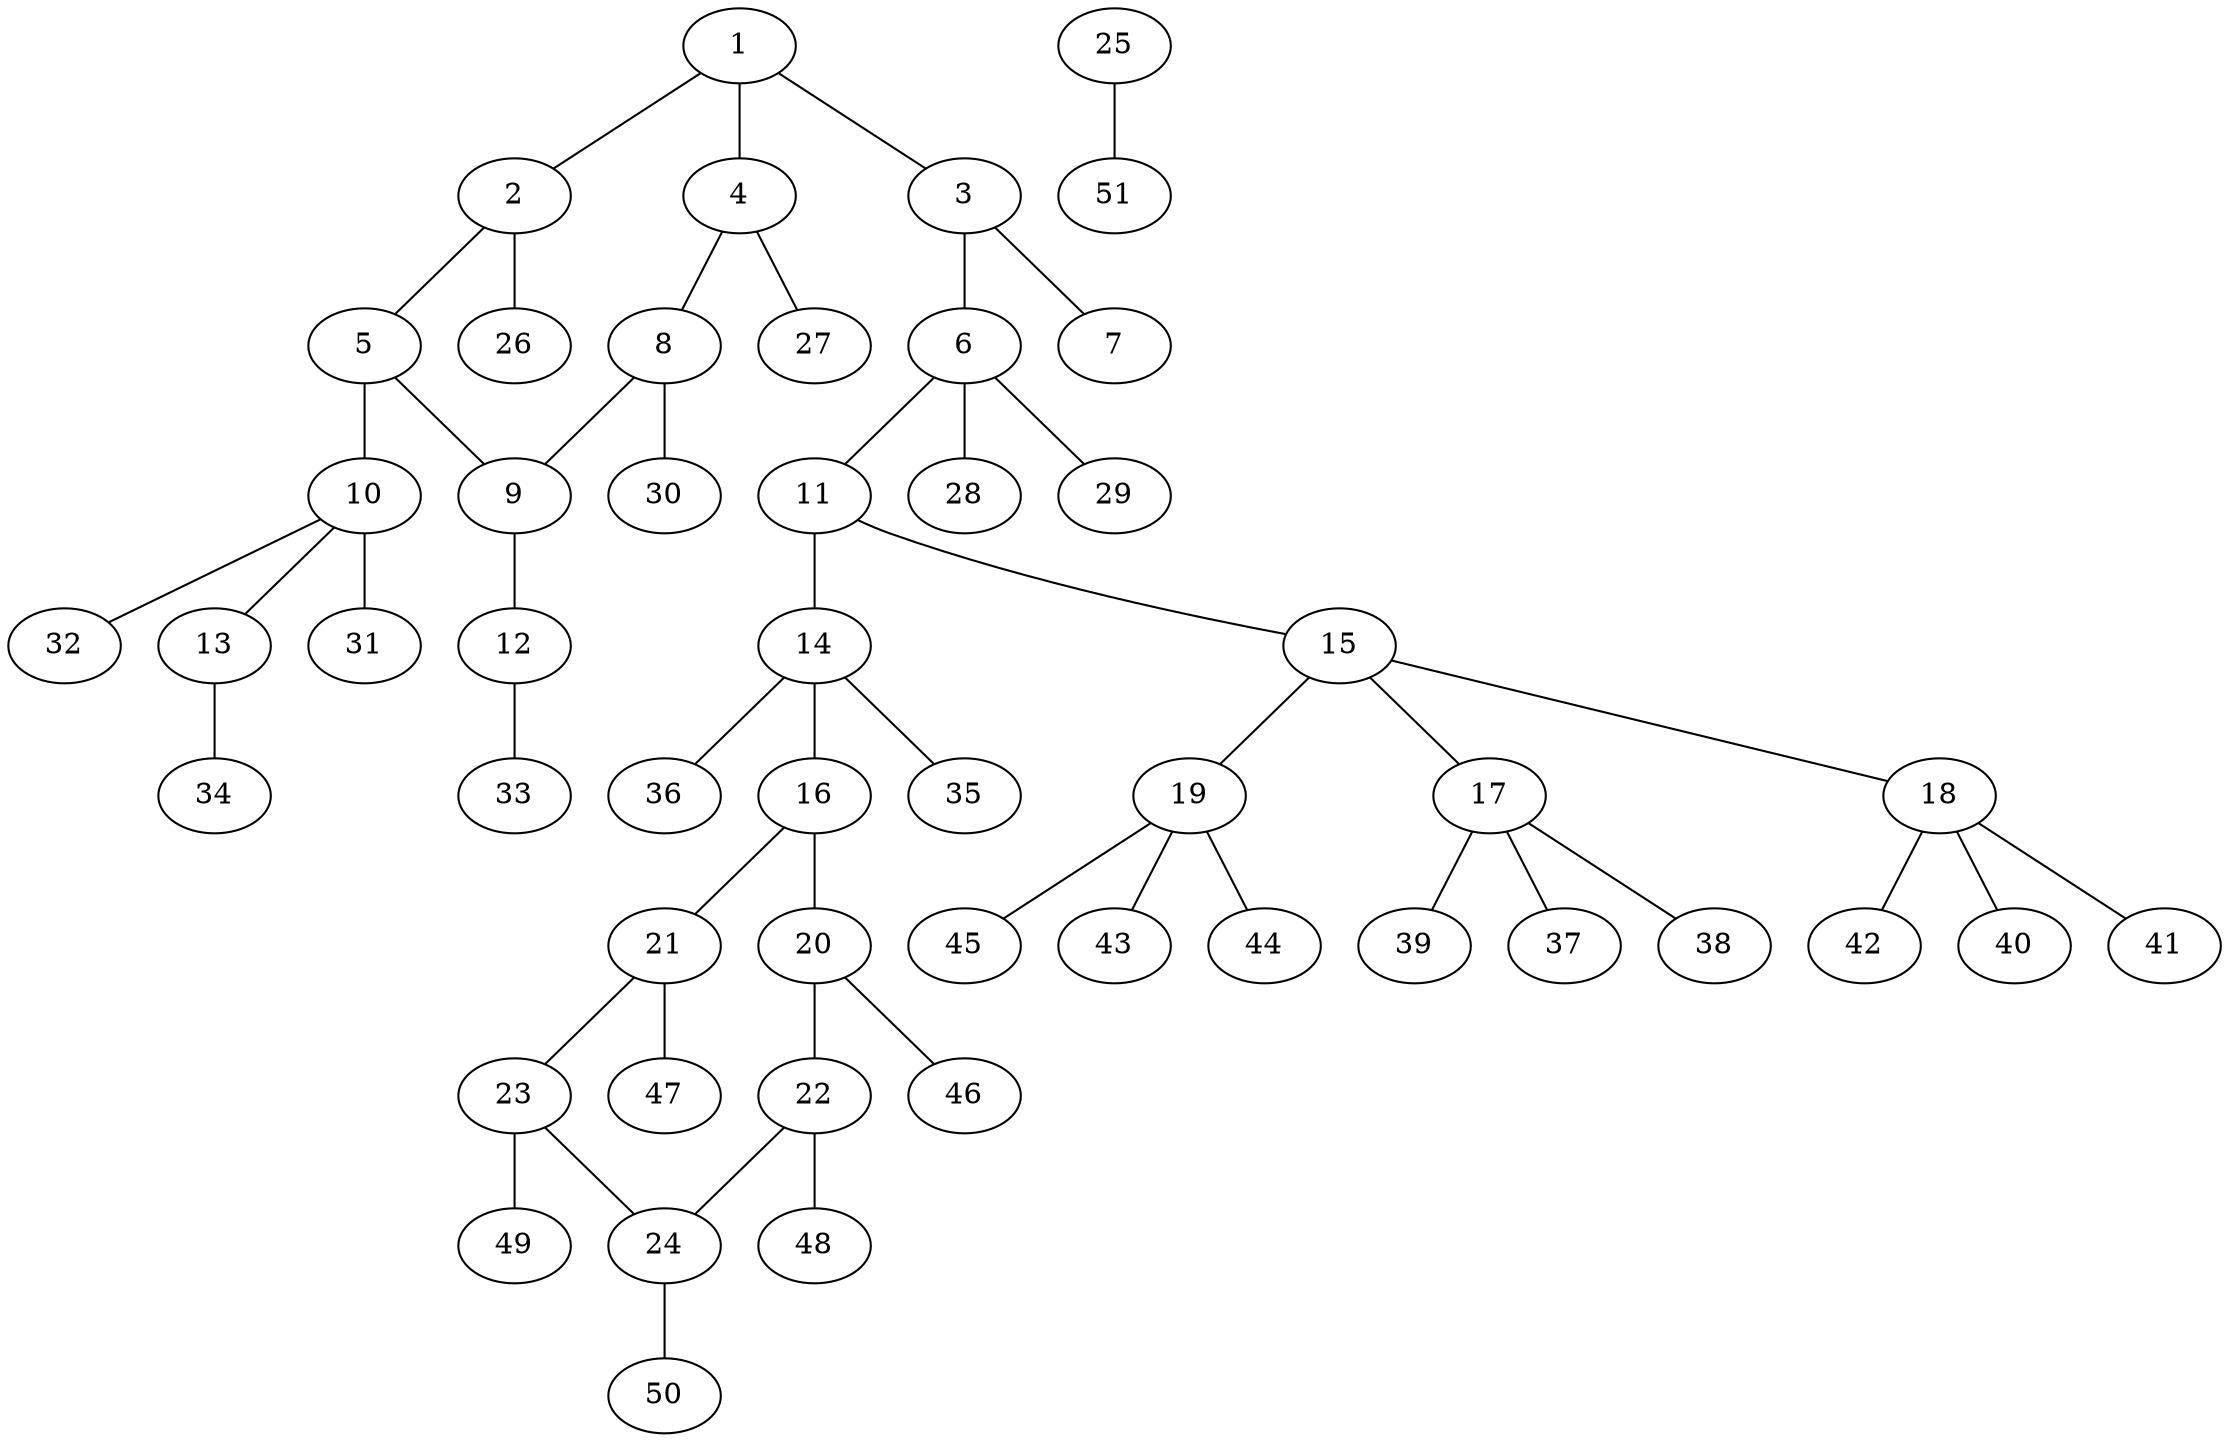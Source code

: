 graph molecule_3366 {
	1	 [chem=C];
	2	 [chem=C];
	1 -- 2	 [valence=1];
	3	 [chem=C];
	1 -- 3	 [valence=1];
	4	 [chem=C];
	1 -- 4	 [valence=2];
	5	 [chem=C];
	2 -- 5	 [valence=2];
	26	 [chem=H];
	2 -- 26	 [valence=1];
	6	 [chem=C];
	3 -- 6	 [valence=1];
	7	 [chem=O];
	3 -- 7	 [valence=2];
	8	 [chem=C];
	4 -- 8	 [valence=1];
	27	 [chem=H];
	4 -- 27	 [valence=1];
	9	 [chem=C];
	5 -- 9	 [valence=1];
	10	 [chem=C];
	5 -- 10	 [valence=1];
	11	 [chem=N];
	6 -- 11	 [valence=1];
	28	 [chem=H];
	6 -- 28	 [valence=1];
	29	 [chem=H];
	6 -- 29	 [valence=1];
	8 -- 9	 [valence=2];
	30	 [chem=H];
	8 -- 30	 [valence=1];
	12	 [chem=O];
	9 -- 12	 [valence=1];
	13	 [chem=O];
	10 -- 13	 [valence=1];
	31	 [chem=H];
	10 -- 31	 [valence=1];
	32	 [chem=H];
	10 -- 32	 [valence=1];
	14	 [chem=C];
	11 -- 14	 [valence=1];
	15	 [chem=C];
	11 -- 15	 [valence=1];
	33	 [chem=H];
	12 -- 33	 [valence=1];
	34	 [chem=H];
	13 -- 34	 [valence=1];
	16	 [chem=C];
	14 -- 16	 [valence=1];
	35	 [chem=H];
	14 -- 35	 [valence=1];
	36	 [chem=H];
	14 -- 36	 [valence=1];
	17	 [chem=C];
	15 -- 17	 [valence=1];
	18	 [chem=C];
	15 -- 18	 [valence=1];
	19	 [chem=C];
	15 -- 19	 [valence=1];
	20	 [chem=C];
	16 -- 20	 [valence=2];
	21	 [chem=C];
	16 -- 21	 [valence=1];
	37	 [chem=H];
	17 -- 37	 [valence=1];
	38	 [chem=H];
	17 -- 38	 [valence=1];
	39	 [chem=H];
	17 -- 39	 [valence=1];
	40	 [chem=H];
	18 -- 40	 [valence=1];
	41	 [chem=H];
	18 -- 41	 [valence=1];
	42	 [chem=H];
	18 -- 42	 [valence=1];
	43	 [chem=H];
	19 -- 43	 [valence=1];
	44	 [chem=H];
	19 -- 44	 [valence=1];
	45	 [chem=H];
	19 -- 45	 [valence=1];
	22	 [chem=C];
	20 -- 22	 [valence=1];
	46	 [chem=H];
	20 -- 46	 [valence=1];
	23	 [chem=C];
	21 -- 23	 [valence=2];
	47	 [chem=H];
	21 -- 47	 [valence=1];
	24	 [chem=C];
	22 -- 24	 [valence=2];
	48	 [chem=H];
	22 -- 48	 [valence=1];
	23 -- 24	 [valence=1];
	49	 [chem=H];
	23 -- 49	 [valence=1];
	50	 [chem=H];
	24 -- 50	 [valence=1];
	25	 [chem=Cl];
	51	 [chem=H];
	25 -- 51	 [valence=1];
}
